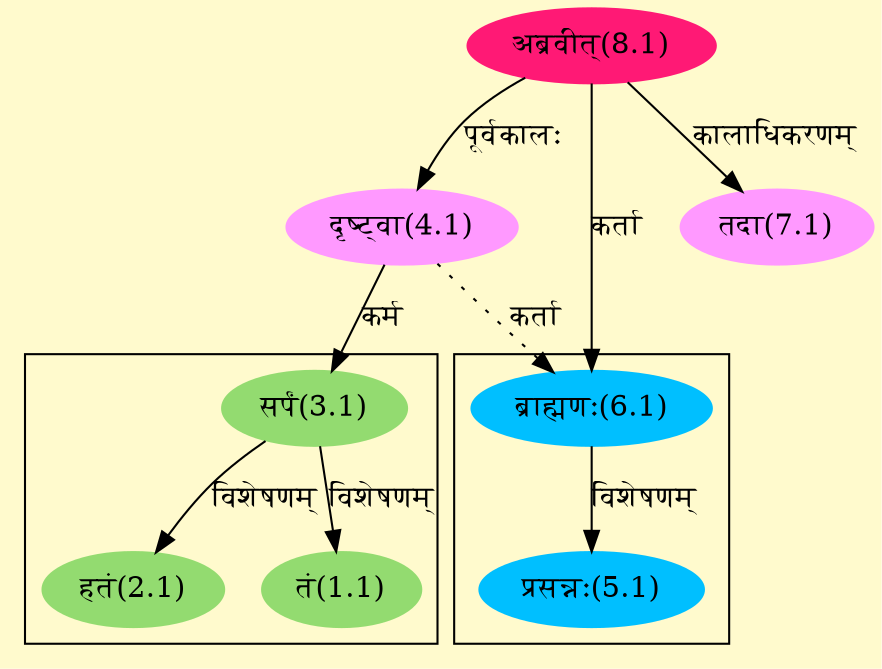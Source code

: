 digraph G{
rankdir=BT;
 compound=true;
 bgcolor="lemonchiffon1";

subgraph cluster_1{
Node1_1 [style=filled, color="#93DB70" label = "तं(1.1)"]
Node3_1 [style=filled, color="#93DB70" label = "सर्पं(3.1)"]
Node2_1 [style=filled, color="#93DB70" label = "हतं(2.1)"]

}

subgraph cluster_2{
Node5_1 [style=filled, color="#00BFFF" label = "प्रसन्नः(5.1)"]
Node6_1 [style=filled, color="#00BFFF" label = "ब्राह्मणः(6.1)"]

}
Node3_1 [style=filled, color="#93DB70" label = "सर्पं(3.1)"]
Node4_1 [style=filled, color="#FF99FF" label = "दृष्ट्वा(4.1)"]
Node8_1 [style=filled, color="#FF1975" label = "अब्रवीत्(8.1)"]
Node6_1 [style=filled, color="#00BFFF" label = "ब्राह्मणः(6.1)"]
Node7_1 [style=filled, color="#FF99FF" label = "तदा(7.1)"]
/* Start of Relations section */

Node1_1 -> Node3_1 [  label="विशेषणम्"  dir="back" ]
Node2_1 -> Node3_1 [  label="विशेषणम्"  dir="back" ]
Node3_1 -> Node4_1 [  label="कर्म"  dir="back" ]
Node4_1 -> Node8_1 [  label="पूर्वकालः"  dir="back" ]
Node5_1 -> Node6_1 [  label="विशेषणम्"  dir="back" ]
Node6_1 -> Node8_1 [  label="कर्ता"  dir="back" ]
Node6_1 -> Node4_1 [ style=dotted label="कर्ता"  dir="back" ]
Node7_1 -> Node8_1 [  label="कालाधिकरणम्"  dir="back" ]
}
